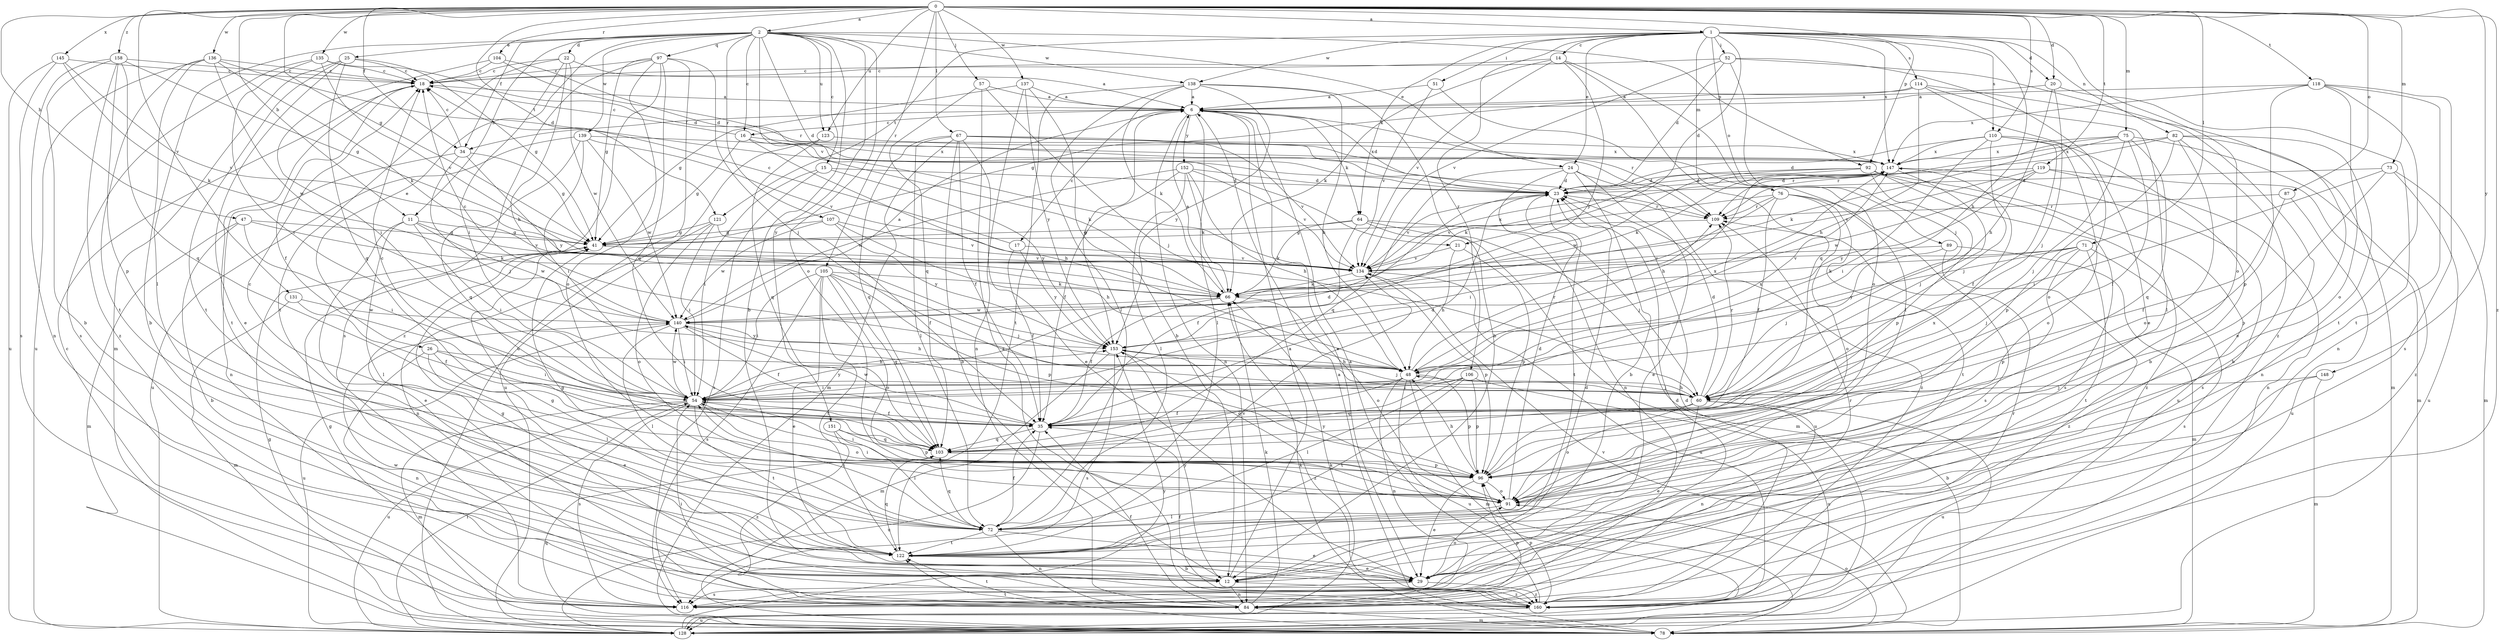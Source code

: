 strict digraph  {
0;
1;
2;
6;
11;
12;
14;
15;
16;
17;
18;
20;
21;
22;
23;
24;
25;
26;
29;
34;
35;
41;
47;
48;
51;
52;
54;
57;
60;
64;
66;
67;
71;
72;
73;
75;
76;
78;
82;
84;
87;
89;
91;
92;
96;
97;
103;
104;
105;
106;
107;
109;
110;
114;
116;
118;
119;
121;
122;
123;
128;
131;
134;
135;
136;
137;
138;
139;
140;
145;
147;
148;
151;
152;
153;
158;
160;
0 -> 1  [label=a];
0 -> 2  [label=a];
0 -> 11  [label=b];
0 -> 20  [label=d];
0 -> 34  [label=f];
0 -> 41  [label=g];
0 -> 47  [label=h];
0 -> 57  [label=j];
0 -> 67  [label=l];
0 -> 71  [label=l];
0 -> 73  [label=m];
0 -> 75  [label=m];
0 -> 87  [label=o];
0 -> 92  [label=p];
0 -> 104  [label=r];
0 -> 105  [label=r];
0 -> 110  [label=s];
0 -> 118  [label=t];
0 -> 119  [label=t];
0 -> 121  [label=t];
0 -> 123  [label=u];
0 -> 131  [label=v];
0 -> 135  [label=w];
0 -> 136  [label=w];
0 -> 137  [label=w];
0 -> 145  [label=x];
0 -> 148  [label=y];
0 -> 158  [label=z];
0 -> 160  [label=z];
1 -> 14  [label=c];
1 -> 20  [label=d];
1 -> 21  [label=d];
1 -> 24  [label=e];
1 -> 48  [label=h];
1 -> 51  [label=i];
1 -> 52  [label=i];
1 -> 64  [label=k];
1 -> 76  [label=m];
1 -> 82  [label=n];
1 -> 89  [label=o];
1 -> 91  [label=o];
1 -> 106  [label=r];
1 -> 110  [label=s];
1 -> 114  [label=s];
1 -> 121  [label=t];
1 -> 138  [label=w];
1 -> 147  [label=x];
2 -> 11  [label=b];
2 -> 12  [label=b];
2 -> 15  [label=c];
2 -> 16  [label=c];
2 -> 21  [label=d];
2 -> 22  [label=d];
2 -> 24  [label=e];
2 -> 25  [label=e];
2 -> 26  [label=e];
2 -> 34  [label=f];
2 -> 72  [label=l];
2 -> 91  [label=o];
2 -> 92  [label=p];
2 -> 97  [label=q];
2 -> 107  [label=r];
2 -> 123  [label=u];
2 -> 134  [label=v];
2 -> 138  [label=w];
2 -> 139  [label=w];
2 -> 151  [label=y];
6 -> 16  [label=c];
6 -> 17  [label=c];
6 -> 23  [label=d];
6 -> 29  [label=e];
6 -> 34  [label=f];
6 -> 64  [label=k];
6 -> 72  [label=l];
6 -> 84  [label=n];
6 -> 109  [label=r];
6 -> 152  [label=y];
6 -> 153  [label=y];
11 -> 29  [label=e];
11 -> 41  [label=g];
11 -> 54  [label=i];
11 -> 72  [label=l];
11 -> 134  [label=v];
11 -> 140  [label=w];
12 -> 6  [label=a];
12 -> 23  [label=d];
12 -> 41  [label=g];
12 -> 84  [label=n];
12 -> 153  [label=y];
12 -> 160  [label=z];
14 -> 18  [label=c];
14 -> 66  [label=k];
14 -> 91  [label=o];
14 -> 103  [label=q];
14 -> 134  [label=v];
14 -> 153  [label=y];
15 -> 23  [label=d];
15 -> 54  [label=i];
15 -> 116  [label=s];
15 -> 153  [label=y];
16 -> 18  [label=c];
16 -> 41  [label=g];
16 -> 48  [label=h];
16 -> 66  [label=k];
16 -> 147  [label=x];
17 -> 18  [label=c];
17 -> 35  [label=f];
17 -> 134  [label=v];
17 -> 153  [label=y];
18 -> 6  [label=a];
18 -> 35  [label=f];
18 -> 122  [label=t];
20 -> 6  [label=a];
20 -> 48  [label=h];
20 -> 60  [label=j];
20 -> 122  [label=t];
21 -> 48  [label=h];
21 -> 96  [label=p];
21 -> 134  [label=v];
22 -> 6  [label=a];
22 -> 18  [label=c];
22 -> 48  [label=h];
22 -> 54  [label=i];
22 -> 122  [label=t];
22 -> 140  [label=w];
23 -> 109  [label=r];
23 -> 122  [label=t];
23 -> 134  [label=v];
24 -> 12  [label=b];
24 -> 23  [label=d];
24 -> 29  [label=e];
24 -> 84  [label=n];
24 -> 103  [label=q];
24 -> 160  [label=z];
25 -> 18  [label=c];
25 -> 29  [label=e];
25 -> 41  [label=g];
25 -> 78  [label=m];
25 -> 103  [label=q];
25 -> 122  [label=t];
26 -> 29  [label=e];
26 -> 48  [label=h];
26 -> 54  [label=i];
26 -> 72  [label=l];
26 -> 84  [label=n];
29 -> 91  [label=o];
29 -> 109  [label=r];
29 -> 116  [label=s];
29 -> 160  [label=z];
34 -> 18  [label=c];
34 -> 41  [label=g];
34 -> 60  [label=j];
34 -> 84  [label=n];
34 -> 153  [label=y];
35 -> 18  [label=c];
35 -> 23  [label=d];
35 -> 103  [label=q];
35 -> 128  [label=u];
35 -> 140  [label=w];
41 -> 134  [label=v];
47 -> 12  [label=b];
47 -> 41  [label=g];
47 -> 54  [label=i];
47 -> 66  [label=k];
47 -> 78  [label=m];
48 -> 54  [label=i];
48 -> 60  [label=j];
48 -> 78  [label=m];
48 -> 84  [label=n];
48 -> 96  [label=p];
48 -> 103  [label=q];
48 -> 109  [label=r];
48 -> 128  [label=u];
48 -> 147  [label=x];
51 -> 6  [label=a];
51 -> 72  [label=l];
51 -> 134  [label=v];
52 -> 18  [label=c];
52 -> 23  [label=d];
52 -> 29  [label=e];
52 -> 60  [label=j];
52 -> 134  [label=v];
52 -> 160  [label=z];
54 -> 23  [label=d];
54 -> 35  [label=f];
54 -> 78  [label=m];
54 -> 91  [label=o];
54 -> 116  [label=s];
54 -> 122  [label=t];
54 -> 128  [label=u];
54 -> 140  [label=w];
54 -> 147  [label=x];
54 -> 153  [label=y];
57 -> 6  [label=a];
57 -> 60  [label=j];
57 -> 103  [label=q];
57 -> 160  [label=z];
60 -> 23  [label=d];
60 -> 29  [label=e];
60 -> 35  [label=f];
60 -> 48  [label=h];
60 -> 84  [label=n];
60 -> 91  [label=o];
60 -> 109  [label=r];
60 -> 128  [label=u];
64 -> 35  [label=f];
64 -> 41  [label=g];
64 -> 60  [label=j];
64 -> 66  [label=k];
64 -> 78  [label=m];
64 -> 128  [label=u];
66 -> 6  [label=a];
66 -> 35  [label=f];
66 -> 91  [label=o];
66 -> 140  [label=w];
67 -> 12  [label=b];
67 -> 29  [label=e];
67 -> 35  [label=f];
67 -> 72  [label=l];
67 -> 78  [label=m];
67 -> 103  [label=q];
67 -> 109  [label=r];
67 -> 134  [label=v];
67 -> 147  [label=x];
71 -> 60  [label=j];
71 -> 66  [label=k];
71 -> 96  [label=p];
71 -> 116  [label=s];
71 -> 122  [label=t];
71 -> 134  [label=v];
71 -> 153  [label=y];
72 -> 29  [label=e];
72 -> 35  [label=f];
72 -> 41  [label=g];
72 -> 54  [label=i];
72 -> 84  [label=n];
72 -> 103  [label=q];
72 -> 122  [label=t];
73 -> 23  [label=d];
73 -> 54  [label=i];
73 -> 78  [label=m];
73 -> 96  [label=p];
73 -> 128  [label=u];
75 -> 35  [label=f];
75 -> 60  [label=j];
75 -> 66  [label=k];
75 -> 103  [label=q];
75 -> 109  [label=r];
75 -> 147  [label=x];
75 -> 160  [label=z];
76 -> 35  [label=f];
76 -> 54  [label=i];
76 -> 91  [label=o];
76 -> 109  [label=r];
76 -> 116  [label=s];
76 -> 122  [label=t];
76 -> 134  [label=v];
78 -> 6  [label=a];
78 -> 41  [label=g];
78 -> 66  [label=k];
78 -> 91  [label=o];
78 -> 103  [label=q];
78 -> 122  [label=t];
78 -> 134  [label=v];
82 -> 12  [label=b];
82 -> 78  [label=m];
82 -> 84  [label=n];
82 -> 91  [label=o];
82 -> 96  [label=p];
82 -> 109  [label=r];
82 -> 147  [label=x];
84 -> 35  [label=f];
84 -> 66  [label=k];
84 -> 78  [label=m];
84 -> 96  [label=p];
84 -> 122  [label=t];
87 -> 35  [label=f];
87 -> 109  [label=r];
87 -> 128  [label=u];
89 -> 60  [label=j];
89 -> 78  [label=m];
89 -> 134  [label=v];
89 -> 160  [label=z];
91 -> 23  [label=d];
91 -> 54  [label=i];
91 -> 72  [label=l];
91 -> 153  [label=y];
92 -> 23  [label=d];
92 -> 66  [label=k];
92 -> 96  [label=p];
92 -> 116  [label=s];
92 -> 128  [label=u];
92 -> 140  [label=w];
92 -> 160  [label=z];
96 -> 18  [label=c];
96 -> 29  [label=e];
96 -> 48  [label=h];
96 -> 54  [label=i];
96 -> 91  [label=o];
96 -> 147  [label=x];
97 -> 18  [label=c];
97 -> 41  [label=g];
97 -> 60  [label=j];
97 -> 91  [label=o];
97 -> 103  [label=q];
97 -> 116  [label=s];
97 -> 128  [label=u];
97 -> 160  [label=z];
103 -> 96  [label=p];
104 -> 18  [label=c];
104 -> 23  [label=d];
104 -> 54  [label=i];
104 -> 109  [label=r];
105 -> 29  [label=e];
105 -> 54  [label=i];
105 -> 60  [label=j];
105 -> 66  [label=k];
105 -> 91  [label=o];
105 -> 96  [label=p];
105 -> 103  [label=q];
105 -> 116  [label=s];
105 -> 122  [label=t];
106 -> 54  [label=i];
106 -> 72  [label=l];
106 -> 96  [label=p];
106 -> 103  [label=q];
106 -> 122  [label=t];
106 -> 128  [label=u];
107 -> 41  [label=g];
107 -> 48  [label=h];
107 -> 134  [label=v];
107 -> 140  [label=w];
107 -> 153  [label=y];
109 -> 41  [label=g];
110 -> 12  [label=b];
110 -> 23  [label=d];
110 -> 35  [label=f];
110 -> 54  [label=i];
110 -> 60  [label=j];
110 -> 91  [label=o];
110 -> 147  [label=x];
114 -> 6  [label=a];
114 -> 29  [label=e];
114 -> 41  [label=g];
114 -> 48  [label=h];
114 -> 72  [label=l];
114 -> 91  [label=o];
116 -> 18  [label=c];
116 -> 23  [label=d];
116 -> 41  [label=g];
118 -> 6  [label=a];
118 -> 84  [label=n];
118 -> 91  [label=o];
118 -> 96  [label=p];
118 -> 116  [label=s];
118 -> 122  [label=t];
118 -> 147  [label=x];
119 -> 23  [label=d];
119 -> 78  [label=m];
119 -> 84  [label=n];
119 -> 134  [label=v];
119 -> 140  [label=w];
119 -> 153  [label=y];
121 -> 35  [label=f];
121 -> 41  [label=g];
121 -> 54  [label=i];
121 -> 84  [label=n];
121 -> 91  [label=o];
122 -> 12  [label=b];
122 -> 29  [label=e];
122 -> 41  [label=g];
122 -> 103  [label=q];
122 -> 134  [label=v];
123 -> 103  [label=q];
123 -> 128  [label=u];
123 -> 147  [label=x];
128 -> 54  [label=i];
128 -> 66  [label=k];
128 -> 153  [label=y];
131 -> 35  [label=f];
131 -> 78  [label=m];
131 -> 140  [label=w];
134 -> 66  [label=k];
134 -> 96  [label=p];
134 -> 128  [label=u];
134 -> 147  [label=x];
135 -> 18  [label=c];
135 -> 23  [label=d];
135 -> 54  [label=i];
135 -> 116  [label=s];
135 -> 134  [label=v];
136 -> 12  [label=b];
136 -> 18  [label=c];
136 -> 23  [label=d];
136 -> 66  [label=k];
136 -> 122  [label=t];
136 -> 128  [label=u];
136 -> 140  [label=w];
137 -> 6  [label=a];
137 -> 12  [label=b];
137 -> 41  [label=g];
137 -> 84  [label=n];
137 -> 153  [label=y];
138 -> 6  [label=a];
138 -> 12  [label=b];
138 -> 48  [label=h];
138 -> 66  [label=k];
138 -> 72  [label=l];
138 -> 122  [label=t];
138 -> 153  [label=y];
139 -> 54  [label=i];
139 -> 103  [label=q];
139 -> 128  [label=u];
139 -> 134  [label=v];
139 -> 140  [label=w];
139 -> 147  [label=x];
140 -> 6  [label=a];
140 -> 18  [label=c];
140 -> 35  [label=f];
140 -> 48  [label=h];
140 -> 54  [label=i];
140 -> 72  [label=l];
140 -> 128  [label=u];
140 -> 153  [label=y];
145 -> 18  [label=c];
145 -> 66  [label=k];
145 -> 116  [label=s];
145 -> 128  [label=u];
145 -> 134  [label=v];
147 -> 23  [label=d];
147 -> 48  [label=h];
147 -> 60  [label=j];
147 -> 66  [label=k];
147 -> 116  [label=s];
148 -> 12  [label=b];
148 -> 60  [label=j];
148 -> 78  [label=m];
151 -> 72  [label=l];
151 -> 96  [label=p];
151 -> 103  [label=q];
151 -> 160  [label=z];
152 -> 23  [label=d];
152 -> 35  [label=f];
152 -> 48  [label=h];
152 -> 66  [label=k];
152 -> 72  [label=l];
152 -> 134  [label=v];
152 -> 140  [label=w];
153 -> 48  [label=h];
153 -> 60  [label=j];
153 -> 78  [label=m];
153 -> 116  [label=s];
153 -> 160  [label=z];
158 -> 12  [label=b];
158 -> 18  [label=c];
158 -> 41  [label=g];
158 -> 84  [label=n];
158 -> 96  [label=p];
158 -> 103  [label=q];
158 -> 160  [label=z];
160 -> 6  [label=a];
160 -> 23  [label=d];
160 -> 35  [label=f];
160 -> 54  [label=i];
160 -> 96  [label=p];
160 -> 109  [label=r];
160 -> 128  [label=u];
160 -> 140  [label=w];
}
